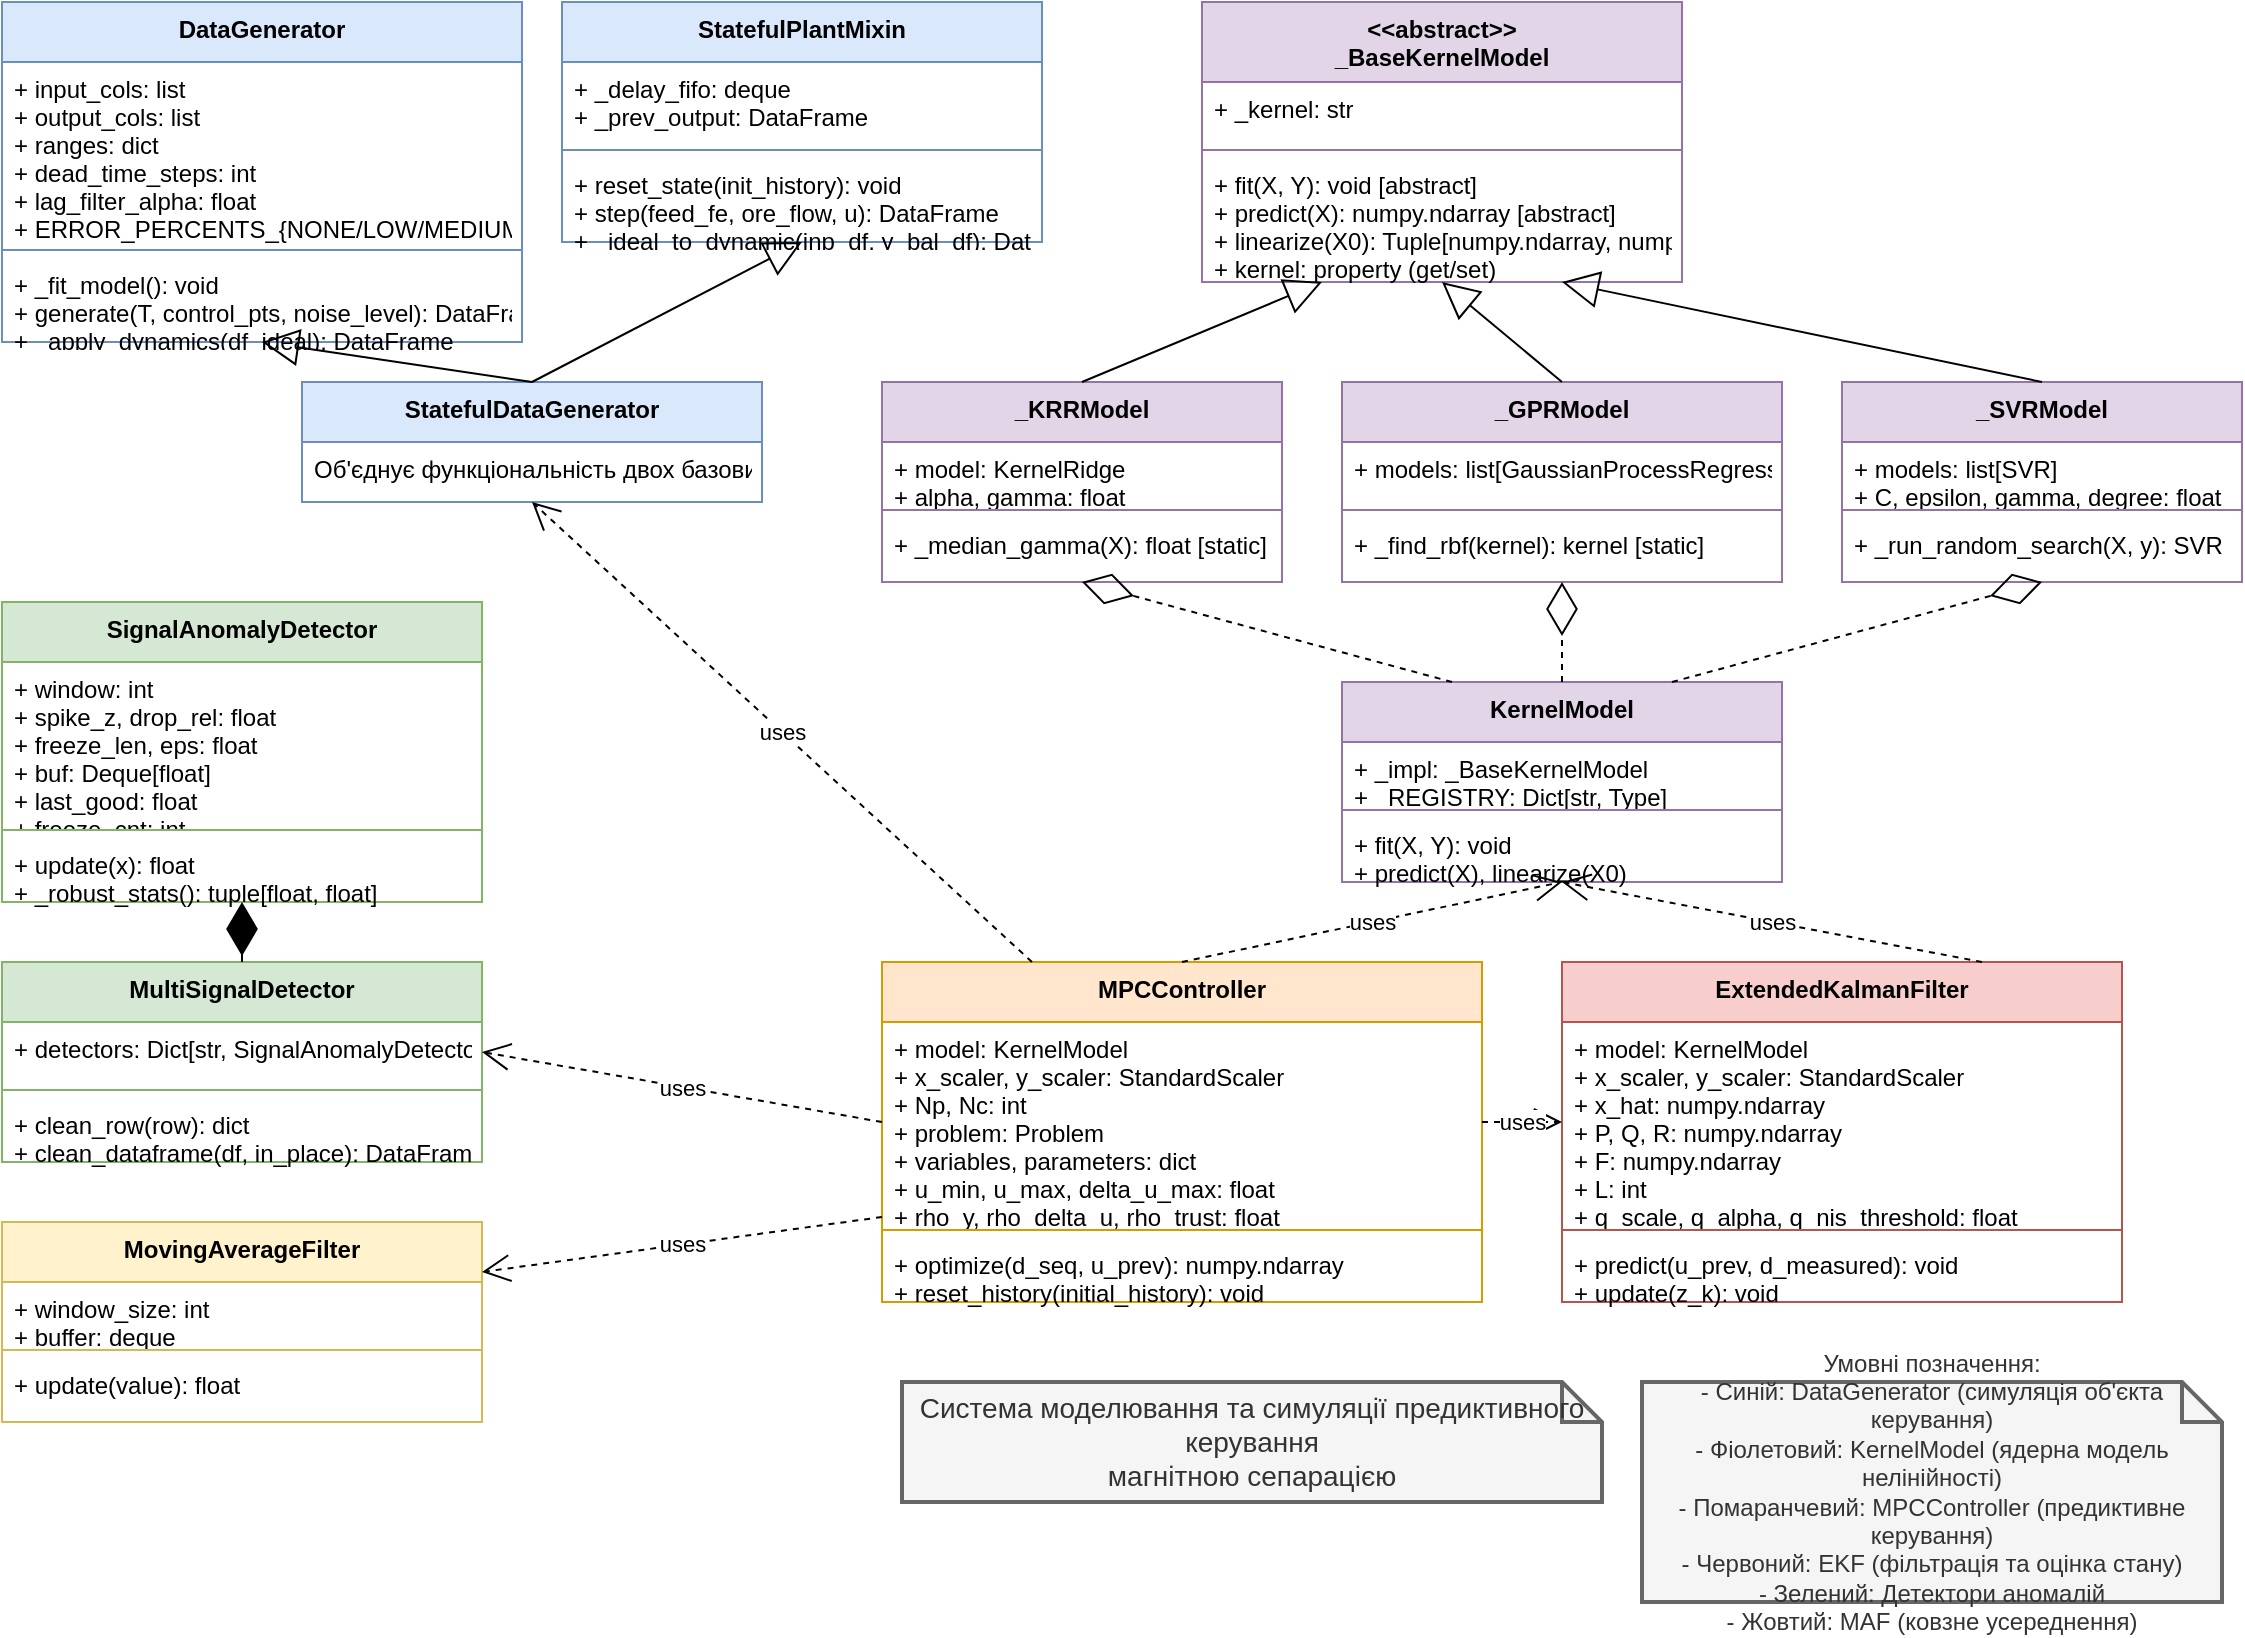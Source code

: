 <mxfile version="27.1.6">
  <diagram name="Архітектура системи симулятора" id="0oZlr6wj2YtqQhhAwclu">
    <mxGraphModel dx="1042" dy="527" grid="1" gridSize="10" guides="1" tooltips="1" connect="1" arrows="1" fold="1" page="1" pageScale="1" pageWidth="827" pageHeight="1169" math="0" shadow="0">
      <root>
        <mxCell id="0" />
        <mxCell id="1" parent="0" />
        <mxCell id="G0nTQ6949wHFBy6fARqo-1" value="DataGenerator" style="swimlane;fontStyle=1;align=center;verticalAlign=top;childLayout=stackLayout;horizontal=1;startSize=30;horizontalStack=0;resizeParent=1;resizeParentMax=0;resizeLast=0;collapsible=1;marginBottom=0;fillColor=#dae8fc;strokeColor=#6c8ebf;" vertex="1" parent="1">
          <mxGeometry x="80" y="40" width="260" height="170" as="geometry" />
        </mxCell>
        <mxCell id="G0nTQ6949wHFBy6fARqo-2" value="+ input_cols: list&#xa;+ output_cols: list&#xa;+ ranges: dict&#xa;+ dead_time_steps: int&#xa;+ lag_filter_alpha: float&#xa;+ ERROR_PERCENTS_{NONE/LOW/MEDIUM/HIGH}: dict" style="text;strokeColor=none;fillColor=none;align=left;verticalAlign=top;spacingLeft=4;spacingRight=4;overflow=hidden;rotatable=0;points=[[0,0.5],[1,0.5]];portConstraint=eastwest;" vertex="1" parent="G0nTQ6949wHFBy6fARqo-1">
          <mxGeometry y="30" width="260" height="90" as="geometry" />
        </mxCell>
        <mxCell id="G0nTQ6949wHFBy6fARqo-3" value="" style="line;strokeWidth=1;fillColor=none;align=left;verticalAlign=middle;spacingTop=-1;spacingLeft=3;spacingRight=3;rotatable=0;labelPosition=right;points=[];portConstraint=eastwest;strokeColor=inherit;" vertex="1" parent="G0nTQ6949wHFBy6fARqo-1">
          <mxGeometry y="120" width="260" height="8" as="geometry" />
        </mxCell>
        <mxCell id="G0nTQ6949wHFBy6fARqo-4" value="+ _fit_model(): void&#xa;+ generate(T, control_pts, noise_level): DataFrame&#xa;+ _apply_dynamics(df_ideal): DataFrame" style="text;strokeColor=none;fillColor=none;align=left;verticalAlign=top;spacingLeft=4;spacingRight=4;overflow=hidden;rotatable=0;points=[[0,0.5],[1,0.5]];portConstraint=eastwest;" vertex="1" parent="G0nTQ6949wHFBy6fARqo-1">
          <mxGeometry y="128" width="260" height="42" as="geometry" />
        </mxCell>
        <mxCell id="G0nTQ6949wHFBy6fARqo-5" value="StatefulPlantMixin" style="swimlane;fontStyle=1;align=center;verticalAlign=top;childLayout=stackLayout;horizontal=1;startSize=30;horizontalStack=0;resizeParent=1;resizeParentMax=0;resizeLast=0;collapsible=1;marginBottom=0;fillColor=#dae8fc;strokeColor=#6c8ebf;" vertex="1" parent="1">
          <mxGeometry x="360" y="40" width="240" height="120" as="geometry" />
        </mxCell>
        <mxCell id="G0nTQ6949wHFBy6fARqo-6" value="+ _delay_fifo: deque&#xa;+ _prev_output: DataFrame" style="text;strokeColor=none;fillColor=none;align=left;verticalAlign=top;spacingLeft=4;spacingRight=4;overflow=hidden;rotatable=0;points=[[0,0.5],[1,0.5]];portConstraint=eastwest;" vertex="1" parent="G0nTQ6949wHFBy6fARqo-5">
          <mxGeometry y="30" width="240" height="40" as="geometry" />
        </mxCell>
        <mxCell id="G0nTQ6949wHFBy6fARqo-7" value="" style="line;strokeWidth=1;fillColor=none;align=left;verticalAlign=middle;spacingTop=-1;spacingLeft=3;spacingRight=3;rotatable=0;labelPosition=right;points=[];portConstraint=eastwest;strokeColor=inherit;" vertex="1" parent="G0nTQ6949wHFBy6fARqo-5">
          <mxGeometry y="70" width="240" height="8" as="geometry" />
        </mxCell>
        <mxCell id="G0nTQ6949wHFBy6fARqo-8" value="+ reset_state(init_history): void&#xa;+ step(feed_fe, ore_flow, u): DataFrame&#xa;+ _ideal_to_dynamic(inp_df, y_bal_df): DataFrame" style="text;strokeColor=none;fillColor=none;align=left;verticalAlign=top;spacingLeft=4;spacingRight=4;overflow=hidden;rotatable=0;points=[[0,0.5],[1,0.5]];portConstraint=eastwest;" vertex="1" parent="G0nTQ6949wHFBy6fARqo-5">
          <mxGeometry y="78" width="240" height="42" as="geometry" />
        </mxCell>
        <mxCell id="G0nTQ6949wHFBy6fARqo-9" value="StatefulDataGenerator" style="swimlane;fontStyle=1;align=center;verticalAlign=top;childLayout=stackLayout;horizontal=1;startSize=30;horizontalStack=0;resizeParent=1;resizeParentMax=0;resizeLast=0;collapsible=1;marginBottom=0;fillColor=#dae8fc;strokeColor=#6c8ebf;" vertex="1" parent="1">
          <mxGeometry x="230" y="230" width="230" height="60" as="geometry" />
        </mxCell>
        <mxCell id="G0nTQ6949wHFBy6fARqo-10" value="Об&#39;єднує функціональність двох базових класів" style="text;strokeColor=none;fillColor=none;align=left;verticalAlign=top;spacingLeft=4;spacingRight=4;overflow=hidden;rotatable=0;points=[[0,0.5],[1,0.5]];portConstraint=eastwest;" vertex="1" parent="G0nTQ6949wHFBy6fARqo-9">
          <mxGeometry y="30" width="230" height="30" as="geometry" />
        </mxCell>
        <mxCell id="G0nTQ6949wHFBy6fARqo-11" value="" style="endArrow=block;endSize=16;endFill=0;html=1;rounded=0;exitX=0.5;exitY=0;exitDx=0;exitDy=0;entryX=0.5;entryY=1;entryDx=0;entryDy=0;" edge="1" parent="1" source="G0nTQ6949wHFBy6fARqo-9" target="G0nTQ6949wHFBy6fARqo-1">
          <mxGeometry width="160" relative="1" as="geometry">
            <mxPoint x="390" y="400" as="sourcePoint" />
            <mxPoint x="550" y="400" as="targetPoint" />
          </mxGeometry>
        </mxCell>
        <mxCell id="G0nTQ6949wHFBy6fARqo-12" value="" style="endArrow=block;endSize=16;endFill=0;html=1;rounded=0;exitX=0.5;exitY=0;exitDx=0;exitDy=0;entryX=0.5;entryY=1;entryDx=0;entryDy=0;" edge="1" parent="1" source="G0nTQ6949wHFBy6fARqo-9" target="G0nTQ6949wHFBy6fARqo-5">
          <mxGeometry width="160" relative="1" as="geometry">
            <mxPoint x="355" y="240" as="sourcePoint" />
            <mxPoint x="220" y="220" as="targetPoint" />
          </mxGeometry>
        </mxCell>
        <mxCell id="G0nTQ6949wHFBy6fARqo-13" value="&lt;&lt;abstract&gt;&gt;&#xa;_BaseKernelModel" style="swimlane;fontStyle=1;align=center;verticalAlign=top;childLayout=stackLayout;horizontal=1;startSize=40;horizontalStack=0;resizeParent=1;resizeParentMax=0;resizeLast=0;collapsible=1;marginBottom=0;fillColor=#e1d5e7;strokeColor=#9673a6;" vertex="1" parent="1">
          <mxGeometry x="680" y="40" width="240" height="140" as="geometry" />
        </mxCell>
        <mxCell id="G0nTQ6949wHFBy6fARqo-14" value="+ _kernel: str" style="text;strokeColor=none;fillColor=none;align=left;verticalAlign=top;spacingLeft=4;spacingRight=4;overflow=hidden;rotatable=0;points=[[0,0.5],[1,0.5]];portConstraint=eastwest;" vertex="1" parent="G0nTQ6949wHFBy6fARqo-13">
          <mxGeometry y="40" width="240" height="30" as="geometry" />
        </mxCell>
        <mxCell id="G0nTQ6949wHFBy6fARqo-15" value="" style="line;strokeWidth=1;fillColor=none;align=left;verticalAlign=middle;spacingTop=-1;spacingLeft=3;spacingRight=3;rotatable=0;labelPosition=right;points=[];portConstraint=eastwest;strokeColor=inherit;" vertex="1" parent="G0nTQ6949wHFBy6fARqo-13">
          <mxGeometry y="70" width="240" height="8" as="geometry" />
        </mxCell>
        <mxCell id="G0nTQ6949wHFBy6fARqo-16" value="+ fit(X, Y): void [abstract]&#xa;+ predict(X): numpy.ndarray [abstract]&#xa;+ linearize(X0): Tuple[numpy.ndarray, numpy.ndarray] [abstract]&#xa;+ kernel: property (get/set)" style="text;strokeColor=none;fillColor=none;align=left;verticalAlign=top;spacingLeft=4;spacingRight=4;overflow=hidden;rotatable=0;points=[[0,0.5],[1,0.5]];portConstraint=eastwest;" vertex="1" parent="G0nTQ6949wHFBy6fARqo-13">
          <mxGeometry y="78" width="240" height="62" as="geometry" />
        </mxCell>
        <mxCell id="G0nTQ6949wHFBy6fARqo-17" value="_KRRModel" style="swimlane;fontStyle=1;align=center;verticalAlign=top;childLayout=stackLayout;horizontal=1;startSize=30;horizontalStack=0;resizeParent=1;resizeParentMax=0;resizeLast=0;collapsible=1;marginBottom=0;fillColor=#e1d5e7;strokeColor=#9673a6;" vertex="1" parent="1">
          <mxGeometry x="520" y="230" width="200" height="100" as="geometry" />
        </mxCell>
        <mxCell id="G0nTQ6949wHFBy6fARqo-18" value="+ model: KernelRidge&#xa;+ alpha, gamma: float" style="text;strokeColor=none;fillColor=none;align=left;verticalAlign=top;spacingLeft=4;spacingRight=4;overflow=hidden;rotatable=0;points=[[0,0.5],[1,0.5]];portConstraint=eastwest;" vertex="1" parent="G0nTQ6949wHFBy6fARqo-17">
          <mxGeometry y="30" width="200" height="30" as="geometry" />
        </mxCell>
        <mxCell id="G0nTQ6949wHFBy6fARqo-19" value="" style="line;strokeWidth=1;fillColor=none;align=left;verticalAlign=middle;spacingTop=-1;spacingLeft=3;spacingRight=3;rotatable=0;labelPosition=right;points=[];portConstraint=eastwest;strokeColor=inherit;" vertex="1" parent="G0nTQ6949wHFBy6fARqo-17">
          <mxGeometry y="60" width="200" height="8" as="geometry" />
        </mxCell>
        <mxCell id="G0nTQ6949wHFBy6fARqo-20" value="+ _median_gamma(X): float [static]" style="text;strokeColor=none;fillColor=none;align=left;verticalAlign=top;spacingLeft=4;spacingRight=4;overflow=hidden;rotatable=0;points=[[0,0.5],[1,0.5]];portConstraint=eastwest;" vertex="1" parent="G0nTQ6949wHFBy6fARqo-17">
          <mxGeometry y="68" width="200" height="32" as="geometry" />
        </mxCell>
        <mxCell id="G0nTQ6949wHFBy6fARqo-21" value="_GPRModel" style="swimlane;fontStyle=1;align=center;verticalAlign=top;childLayout=stackLayout;horizontal=1;startSize=30;horizontalStack=0;resizeParent=1;resizeParentMax=0;resizeLast=0;collapsible=1;marginBottom=0;fillColor=#e1d5e7;strokeColor=#9673a6;" vertex="1" parent="1">
          <mxGeometry x="750" y="230" width="220" height="100" as="geometry" />
        </mxCell>
        <mxCell id="G0nTQ6949wHFBy6fARqo-22" value="+ models: list[GaussianProcessRegressor]" style="text;strokeColor=none;fillColor=none;align=left;verticalAlign=top;spacingLeft=4;spacingRight=4;overflow=hidden;rotatable=0;points=[[0,0.5],[1,0.5]];portConstraint=eastwest;" vertex="1" parent="G0nTQ6949wHFBy6fARqo-21">
          <mxGeometry y="30" width="220" height="30" as="geometry" />
        </mxCell>
        <mxCell id="G0nTQ6949wHFBy6fARqo-23" value="" style="line;strokeWidth=1;fillColor=none;align=left;verticalAlign=middle;spacingTop=-1;spacingLeft=3;spacingRight=3;rotatable=0;labelPosition=right;points=[];portConstraint=eastwest;strokeColor=inherit;" vertex="1" parent="G0nTQ6949wHFBy6fARqo-21">
          <mxGeometry y="60" width="220" height="8" as="geometry" />
        </mxCell>
        <mxCell id="G0nTQ6949wHFBy6fARqo-24" value="+ _find_rbf(kernel): kernel [static]" style="text;strokeColor=none;fillColor=none;align=left;verticalAlign=top;spacingLeft=4;spacingRight=4;overflow=hidden;rotatable=0;points=[[0,0.5],[1,0.5]];portConstraint=eastwest;" vertex="1" parent="G0nTQ6949wHFBy6fARqo-21">
          <mxGeometry y="68" width="220" height="32" as="geometry" />
        </mxCell>
        <mxCell id="G0nTQ6949wHFBy6fARqo-25" value="_SVRModel" style="swimlane;fontStyle=1;align=center;verticalAlign=top;childLayout=stackLayout;horizontal=1;startSize=30;horizontalStack=0;resizeParent=1;resizeParentMax=0;resizeLast=0;collapsible=1;marginBottom=0;fillColor=#e1d5e7;strokeColor=#9673a6;" vertex="1" parent="1">
          <mxGeometry x="1000" y="230" width="200" height="100" as="geometry" />
        </mxCell>
        <mxCell id="G0nTQ6949wHFBy6fARqo-26" value="+ models: list[SVR]&#xa;+ C, epsilon, gamma, degree: float" style="text;strokeColor=none;fillColor=none;align=left;verticalAlign=top;spacingLeft=4;spacingRight=4;overflow=hidden;rotatable=0;points=[[0,0.5],[1,0.5]];portConstraint=eastwest;" vertex="1" parent="G0nTQ6949wHFBy6fARqo-25">
          <mxGeometry y="30" width="200" height="30" as="geometry" />
        </mxCell>
        <mxCell id="G0nTQ6949wHFBy6fARqo-27" value="" style="line;strokeWidth=1;fillColor=none;align=left;verticalAlign=middle;spacingTop=-1;spacingLeft=3;spacingRight=3;rotatable=0;labelPosition=right;points=[];portConstraint=eastwest;strokeColor=inherit;" vertex="1" parent="G0nTQ6949wHFBy6fARqo-25">
          <mxGeometry y="60" width="200" height="8" as="geometry" />
        </mxCell>
        <mxCell id="G0nTQ6949wHFBy6fARqo-28" value="+ _run_random_search(X, y): SVR" style="text;strokeColor=none;fillColor=none;align=left;verticalAlign=top;spacingLeft=4;spacingRight=4;overflow=hidden;rotatable=0;points=[[0,0.5],[1,0.5]];portConstraint=eastwest;" vertex="1" parent="G0nTQ6949wHFBy6fARqo-25">
          <mxGeometry y="68" width="200" height="32" as="geometry" />
        </mxCell>
        <mxCell id="G0nTQ6949wHFBy6fARqo-29" value="KernelModel" style="swimlane;fontStyle=1;align=center;verticalAlign=top;childLayout=stackLayout;horizontal=1;startSize=30;horizontalStack=0;resizeParent=1;resizeParentMax=0;resizeLast=0;collapsible=1;marginBottom=0;fillColor=#e1d5e7;strokeColor=#9673a6;" vertex="1" parent="1">
          <mxGeometry x="750" y="380" width="220" height="100" as="geometry" />
        </mxCell>
        <mxCell id="G0nTQ6949wHFBy6fARqo-30" value="+ _impl: _BaseKernelModel&#xa;+ _REGISTRY: Dict[str, Type]" style="text;strokeColor=none;fillColor=none;align=left;verticalAlign=top;spacingLeft=4;spacingRight=4;overflow=hidden;rotatable=0;points=[[0,0.5],[1,0.5]];portConstraint=eastwest;" vertex="1" parent="G0nTQ6949wHFBy6fARqo-29">
          <mxGeometry y="30" width="220" height="30" as="geometry" />
        </mxCell>
        <mxCell id="G0nTQ6949wHFBy6fARqo-31" value="" style="line;strokeWidth=1;fillColor=none;align=left;verticalAlign=middle;spacingTop=-1;spacingLeft=3;spacingRight=3;rotatable=0;labelPosition=right;points=[];portConstraint=eastwest;strokeColor=inherit;" vertex="1" parent="G0nTQ6949wHFBy6fARqo-29">
          <mxGeometry y="60" width="220" height="8" as="geometry" />
        </mxCell>
        <mxCell id="G0nTQ6949wHFBy6fARqo-32" value="+ fit(X, Y): void&#xa;+ predict(X), linearize(X0)" style="text;strokeColor=none;fillColor=none;align=left;verticalAlign=top;spacingLeft=4;spacingRight=4;overflow=hidden;rotatable=0;points=[[0,0.5],[1,0.5]];portConstraint=eastwest;" vertex="1" parent="G0nTQ6949wHFBy6fARqo-29">
          <mxGeometry y="68" width="220" height="32" as="geometry" />
        </mxCell>
        <mxCell id="G0nTQ6949wHFBy6fARqo-33" value="" style="endArrow=block;endSize=16;endFill=0;html=1;rounded=0;exitX=0.5;exitY=0;exitDx=0;exitDy=0;entryX=0.25;entryY=1;entryDx=0;entryDy=0;" edge="1" parent="1" source="G0nTQ6949wHFBy6fARqo-17" target="G0nTQ6949wHFBy6fARqo-13">
          <mxGeometry width="160" relative="1" as="geometry">
            <mxPoint x="390" y="400" as="sourcePoint" />
            <mxPoint x="550" y="400" as="targetPoint" />
          </mxGeometry>
        </mxCell>
        <mxCell id="G0nTQ6949wHFBy6fARqo-34" value="" style="endArrow=block;endSize=16;endFill=0;html=1;rounded=0;exitX=0.5;exitY=0;exitDx=0;exitDy=0;entryX=0.5;entryY=1;entryDx=0;entryDy=0;" edge="1" parent="1" source="G0nTQ6949wHFBy6fARqo-21" target="G0nTQ6949wHFBy6fARqo-13">
          <mxGeometry width="160" relative="1" as="geometry">
            <mxPoint x="620" y="240" as="sourcePoint" />
            <mxPoint x="740" y="190" as="targetPoint" />
          </mxGeometry>
        </mxCell>
        <mxCell id="G0nTQ6949wHFBy6fARqo-35" value="" style="endArrow=block;endSize=16;endFill=0;html=1;rounded=0;exitX=0.5;exitY=0;exitDx=0;exitDy=0;entryX=0.75;entryY=1;entryDx=0;entryDy=0;" edge="1" parent="1" source="G0nTQ6949wHFBy6fARqo-25" target="G0nTQ6949wHFBy6fARqo-13">
          <mxGeometry width="160" relative="1" as="geometry">
            <mxPoint x="870" y="240" as="sourcePoint" />
            <mxPoint x="810" y="190" as="targetPoint" />
          </mxGeometry>
        </mxCell>
        <mxCell id="G0nTQ6949wHFBy6fARqo-36" value="" style="endArrow=diamondThin;endFill=0;endSize=24;html=1;rounded=0;exitX=0.5;exitY=0;exitDx=0;exitDy=0;entryX=0.5;entryY=1;entryDx=0;entryDy=0;dashed=1;" edge="1" parent="1" source="G0nTQ6949wHFBy6fARqo-29" target="G0nTQ6949wHFBy6fARqo-21">
          <mxGeometry width="160" relative="1" as="geometry">
            <mxPoint x="730" y="380" as="sourcePoint" />
            <mxPoint x="890" y="380" as="targetPoint" />
          </mxGeometry>
        </mxCell>
        <mxCell id="G0nTQ6949wHFBy6fARqo-37" value="" style="endArrow=diamondThin;endFill=0;endSize=24;html=1;rounded=0;exitX=0.25;exitY=0;exitDx=0;exitDy=0;entryX=0.5;entryY=1;entryDx=0;entryDy=0;dashed=1;" edge="1" parent="1" source="G0nTQ6949wHFBy6fARqo-29" target="G0nTQ6949wHFBy6fARqo-17">
          <mxGeometry width="160" relative="1" as="geometry">
            <mxPoint x="770" y="390" as="sourcePoint" />
            <mxPoint x="870" y="340" as="targetPoint" />
          </mxGeometry>
        </mxCell>
        <mxCell id="G0nTQ6949wHFBy6fARqo-38" value="" style="endArrow=diamondThin;endFill=0;endSize=24;html=1;rounded=0;exitX=0.75;exitY=0;exitDx=0;exitDy=0;entryX=0.5;entryY=1;entryDx=0;entryDy=0;dashed=1;" edge="1" parent="1" source="G0nTQ6949wHFBy6fARqo-29" target="G0nTQ6949wHFBy6fARqo-25">
          <mxGeometry width="160" relative="1" as="geometry">
            <mxPoint x="780" y="400" as="sourcePoint" />
            <mxPoint x="880" y="350" as="targetPoint" />
          </mxGeometry>
        </mxCell>
        <mxCell id="G0nTQ6949wHFBy6fARqo-39" value="MPCController" style="swimlane;fontStyle=1;align=center;verticalAlign=top;childLayout=stackLayout;horizontal=1;startSize=30;horizontalStack=0;resizeParent=1;resizeParentMax=0;resizeLast=0;collapsible=1;marginBottom=0;fillColor=#ffe6cc;strokeColor=#d79b00;" vertex="1" parent="1">
          <mxGeometry x="520" y="520" width="300" height="170" as="geometry" />
        </mxCell>
        <mxCell id="G0nTQ6949wHFBy6fARqo-40" value="+ model: KernelModel&#xa;+ x_scaler, y_scaler: StandardScaler&#xa;+ Np, Nc: int&#xa;+ problem: Problem&#xa;+ variables, parameters: dict&#xa;+ u_min, u_max, delta_u_max: float&#xa;+ rho_y, rho_delta_u, rho_trust: float" style="text;strokeColor=none;fillColor=none;align=left;verticalAlign=top;spacingLeft=4;spacingRight=4;overflow=hidden;rotatable=0;points=[[0,0.5],[1,0.5]];portConstraint=eastwest;" vertex="1" parent="G0nTQ6949wHFBy6fARqo-39">
          <mxGeometry y="30" width="300" height="100" as="geometry" />
        </mxCell>
        <mxCell id="G0nTQ6949wHFBy6fARqo-41" value="" style="line;strokeWidth=1;fillColor=none;align=left;verticalAlign=middle;spacingTop=-1;spacingLeft=3;spacingRight=3;rotatable=0;labelPosition=right;points=[];portConstraint=eastwest;strokeColor=inherit;" vertex="1" parent="G0nTQ6949wHFBy6fARqo-39">
          <mxGeometry y="130" width="300" height="8" as="geometry" />
        </mxCell>
        <mxCell id="G0nTQ6949wHFBy6fARqo-42" value="+ optimize(d_seq, u_prev): numpy.ndarray&#xa;+ reset_history(initial_history): void" style="text;strokeColor=none;fillColor=none;align=left;verticalAlign=top;spacingLeft=4;spacingRight=4;overflow=hidden;rotatable=0;points=[[0,0.5],[1,0.5]];portConstraint=eastwest;" vertex="1" parent="G0nTQ6949wHFBy6fARqo-39">
          <mxGeometry y="138" width="300" height="32" as="geometry" />
        </mxCell>
        <mxCell id="G0nTQ6949wHFBy6fARqo-43" value="ExtendedKalmanFilter" style="swimlane;fontStyle=1;align=center;verticalAlign=top;childLayout=stackLayout;horizontal=1;startSize=30;horizontalStack=0;resizeParent=1;resizeParentMax=0;resizeLast=0;collapsible=1;marginBottom=0;fillColor=#f8cecc;strokeColor=#b85450;" vertex="1" parent="1">
          <mxGeometry x="860" y="520" width="280" height="170" as="geometry" />
        </mxCell>
        <mxCell id="G0nTQ6949wHFBy6fARqo-44" value="+ model: KernelModel&#xa;+ x_scaler, y_scaler: StandardScaler&#xa;+ x_hat: numpy.ndarray&#xa;+ P, Q, R: numpy.ndarray&#xa;+ F: numpy.ndarray&#xa;+ L: int&#xa;+ q_scale, q_alpha, q_nis_threshold: float" style="text;strokeColor=none;fillColor=none;align=left;verticalAlign=top;spacingLeft=4;spacingRight=4;overflow=hidden;rotatable=0;points=[[0,0.5],[1,0.5]];portConstraint=eastwest;" vertex="1" parent="G0nTQ6949wHFBy6fARqo-43">
          <mxGeometry y="30" width="280" height="100" as="geometry" />
        </mxCell>
        <mxCell id="G0nTQ6949wHFBy6fARqo-45" value="" style="line;strokeWidth=1;fillColor=none;align=left;verticalAlign=middle;spacingTop=-1;spacingLeft=3;spacingRight=3;rotatable=0;labelPosition=right;points=[];portConstraint=eastwest;strokeColor=inherit;" vertex="1" parent="G0nTQ6949wHFBy6fARqo-43">
          <mxGeometry y="130" width="280" height="8" as="geometry" />
        </mxCell>
        <mxCell id="G0nTQ6949wHFBy6fARqo-46" value="+ predict(u_prev, d_measured): void&#xa;+ update(z_k): void" style="text;strokeColor=none;fillColor=none;align=left;verticalAlign=top;spacingLeft=4;spacingRight=4;overflow=hidden;rotatable=0;points=[[0,0.5],[1,0.5]];portConstraint=eastwest;" vertex="1" parent="G0nTQ6949wHFBy6fARqo-43">
          <mxGeometry y="138" width="280" height="32" as="geometry" />
        </mxCell>
        <mxCell id="G0nTQ6949wHFBy6fARqo-47" value="SignalAnomalyDetector" style="swimlane;fontStyle=1;align=center;verticalAlign=top;childLayout=stackLayout;horizontal=1;startSize=30;horizontalStack=0;resizeParent=1;resizeParentMax=0;resizeLast=0;collapsible=1;marginBottom=0;fillColor=#d5e8d4;strokeColor=#82b366;" vertex="1" parent="1">
          <mxGeometry x="80" y="340" width="240" height="150" as="geometry" />
        </mxCell>
        <mxCell id="G0nTQ6949wHFBy6fARqo-48" value="+ window: int&#xa;+ spike_z, drop_rel: float&#xa;+ freeze_len, eps: float&#xa;+ buf: Deque[float]&#xa;+ last_good: float&#xa;+ freeze_cnt: int" style="text;strokeColor=none;fillColor=none;align=left;verticalAlign=top;spacingLeft=4;spacingRight=4;overflow=hidden;rotatable=0;points=[[0,0.5],[1,0.5]];portConstraint=eastwest;" vertex="1" parent="G0nTQ6949wHFBy6fARqo-47">
          <mxGeometry y="30" width="240" height="80" as="geometry" />
        </mxCell>
        <mxCell id="G0nTQ6949wHFBy6fARqo-49" value="" style="line;strokeWidth=1;fillColor=none;align=left;verticalAlign=middle;spacingTop=-1;spacingLeft=3;spacingRight=3;rotatable=0;labelPosition=right;points=[];portConstraint=eastwest;strokeColor=inherit;" vertex="1" parent="G0nTQ6949wHFBy6fARqo-47">
          <mxGeometry y="110" width="240" height="8" as="geometry" />
        </mxCell>
        <mxCell id="G0nTQ6949wHFBy6fARqo-50" value="+ update(x): float&#xa;+ _robust_stats(): tuple[float, float]" style="text;strokeColor=none;fillColor=none;align=left;verticalAlign=top;spacingLeft=4;spacingRight=4;overflow=hidden;rotatable=0;points=[[0,0.5],[1,0.5]];portConstraint=eastwest;" vertex="1" parent="G0nTQ6949wHFBy6fARqo-47">
          <mxGeometry y="118" width="240" height="32" as="geometry" />
        </mxCell>
        <mxCell id="G0nTQ6949wHFBy6fARqo-51" value="MultiSignalDetector" style="swimlane;fontStyle=1;align=center;verticalAlign=top;childLayout=stackLayout;horizontal=1;startSize=30;horizontalStack=0;resizeParent=1;resizeParentMax=0;resizeLast=0;collapsible=1;marginBottom=0;fillColor=#d5e8d4;strokeColor=#82b366;" vertex="1" parent="1">
          <mxGeometry x="80" y="520" width="240" height="100" as="geometry" />
        </mxCell>
        <mxCell id="G0nTQ6949wHFBy6fARqo-52" value="+ detectors: Dict[str, SignalAnomalyDetector]" style="text;strokeColor=none;fillColor=none;align=left;verticalAlign=top;spacingLeft=4;spacingRight=4;overflow=hidden;rotatable=0;points=[[0,0.5],[1,0.5]];portConstraint=eastwest;" vertex="1" parent="G0nTQ6949wHFBy6fARqo-51">
          <mxGeometry y="30" width="240" height="30" as="geometry" />
        </mxCell>
        <mxCell id="G0nTQ6949wHFBy6fARqo-53" value="" style="line;strokeWidth=1;fillColor=none;align=left;verticalAlign=middle;spacingTop=-1;spacingLeft=3;spacingRight=3;rotatable=0;labelPosition=right;points=[];portConstraint=eastwest;strokeColor=inherit;" vertex="1" parent="G0nTQ6949wHFBy6fARqo-51">
          <mxGeometry y="60" width="240" height="8" as="geometry" />
        </mxCell>
        <mxCell id="G0nTQ6949wHFBy6fARqo-54" value="+ clean_row(row): dict&#xa;+ clean_dataframe(df, in_place): DataFrame" style="text;strokeColor=none;fillColor=none;align=left;verticalAlign=top;spacingLeft=4;spacingRight=4;overflow=hidden;rotatable=0;points=[[0,0.5],[1,0.5]];portConstraint=eastwest;" vertex="1" parent="G0nTQ6949wHFBy6fARqo-51">
          <mxGeometry y="68" width="240" height="32" as="geometry" />
        </mxCell>
        <mxCell id="G0nTQ6949wHFBy6fARqo-55" value="" style="endArrow=diamondThin;endFill=1;endSize=24;html=1;rounded=0;exitX=0.5;exitY=0;exitDx=0;exitDy=0;entryX=0.5;entryY=1;entryDx=0;entryDy=0;" edge="1" parent="1" source="G0nTQ6949wHFBy6fARqo-51" target="G0nTQ6949wHFBy6fARqo-47">
          <mxGeometry width="160" relative="1" as="geometry">
            <mxPoint x="370" y="550" as="sourcePoint" />
            <mxPoint x="530" y="550" as="targetPoint" />
          </mxGeometry>
        </mxCell>
        <mxCell id="G0nTQ6949wHFBy6fARqo-56" value="MovingAverageFilter" style="swimlane;fontStyle=1;align=center;verticalAlign=top;childLayout=stackLayout;horizontal=1;startSize=30;horizontalStack=0;resizeParent=1;resizeParentMax=0;resizeLast=0;collapsible=1;marginBottom=0;fillColor=#fff2cc;strokeColor=#d6b656;" vertex="1" parent="1">
          <mxGeometry x="80" y="650" width="240" height="100" as="geometry" />
        </mxCell>
        <mxCell id="G0nTQ6949wHFBy6fARqo-57" value="+ window_size: int&#xa;+ buffer: deque" style="text;strokeColor=none;fillColor=none;align=left;verticalAlign=top;spacingLeft=4;spacingRight=4;overflow=hidden;rotatable=0;points=[[0,0.5],[1,0.5]];portConstraint=eastwest;" vertex="1" parent="G0nTQ6949wHFBy6fARqo-56">
          <mxGeometry y="30" width="240" height="30" as="geometry" />
        </mxCell>
        <mxCell id="G0nTQ6949wHFBy6fARqo-58" value="" style="line;strokeWidth=1;fillColor=none;align=left;verticalAlign=middle;spacingTop=-1;spacingLeft=3;spacingRight=3;rotatable=0;labelPosition=right;points=[];portConstraint=eastwest;strokeColor=inherit;" vertex="1" parent="G0nTQ6949wHFBy6fARqo-56">
          <mxGeometry y="60" width="240" height="8" as="geometry" />
        </mxCell>
        <mxCell id="G0nTQ6949wHFBy6fARqo-59" value="+ update(value): float" style="text;strokeColor=none;fillColor=none;align=left;verticalAlign=top;spacingLeft=4;spacingRight=4;overflow=hidden;rotatable=0;points=[[0,0.5],[1,0.5]];portConstraint=eastwest;" vertex="1" parent="G0nTQ6949wHFBy6fARqo-56">
          <mxGeometry y="68" width="240" height="32" as="geometry" />
        </mxCell>
        <mxCell id="G0nTQ6949wHFBy6fARqo-60" value="uses" style="endArrow=open;endSize=12;dashed=1;html=1;rounded=0;exitX=1;exitY=0.5;exitDx=0;exitDy=0;entryX=0;entryY=0.5;entryDx=0;entryDy=0;" edge="1" parent="1" source="G0nTQ6949wHFBy6fARqo-40" target="G0nTQ6949wHFBy6fARqo-44">
          <mxGeometry width="160" relative="1" as="geometry">
            <mxPoint x="370" y="550" as="sourcePoint" />
            <mxPoint x="530" y="550" as="targetPoint" />
          </mxGeometry>
        </mxCell>
        <mxCell id="G0nTQ6949wHFBy6fARqo-61" value="uses" style="endArrow=open;endSize=12;dashed=1;html=1;rounded=0;exitX=0.5;exitY=0;exitDx=0;exitDy=0;entryX=0.5;entryY=1;entryDx=0;entryDy=0;" edge="1" parent="1" source="G0nTQ6949wHFBy6fARqo-39" target="G0nTQ6949wHFBy6fARqo-29">
          <mxGeometry width="160" relative="1" as="geometry">
            <mxPoint x="610" y="520" as="sourcePoint" />
            <mxPoint x="770" y="520" as="targetPoint" />
          </mxGeometry>
        </mxCell>
        <mxCell id="G0nTQ6949wHFBy6fARqo-62" value="uses" style="endArrow=open;endSize=12;dashed=1;html=1;rounded=0;exitX=0.75;exitY=0;exitDx=0;exitDy=0;entryX=0.5;entryY=1;entryDx=0;entryDy=0;" edge="1" parent="1" source="G0nTQ6949wHFBy6fARqo-43" target="G0nTQ6949wHFBy6fARqo-29">
          <mxGeometry width="160" relative="1" as="geometry">
            <mxPoint x="840" y="520" as="sourcePoint" />
            <mxPoint x="1000" y="520" as="targetPoint" />
          </mxGeometry>
        </mxCell>
        <mxCell id="G0nTQ6949wHFBy6fARqo-63" value="uses" style="endArrow=open;endSize=12;dashed=1;html=1;rounded=0;exitX=0;exitY=0.5;exitDx=0;exitDy=0;entryX=1;entryY=0.5;entryDx=0;entryDy=0;" edge="1" parent="1" source="G0nTQ6949wHFBy6fARqo-40" target="G0nTQ6949wHFBy6fARqo-52">
          <mxGeometry width="160" relative="1" as="geometry">
            <mxPoint x="370" y="550" as="sourcePoint" />
            <mxPoint x="530" y="550" as="targetPoint" />
          </mxGeometry>
        </mxCell>
        <mxCell id="G0nTQ6949wHFBy6fARqo-64" value="uses" style="endArrow=open;endSize=12;dashed=1;html=1;rounded=0;exitX=0;exitY=0.75;exitDx=0;exitDy=0;entryX=1;entryY=0.25;entryDx=0;entryDy=0;" edge="1" parent="1" source="G0nTQ6949wHFBy6fARqo-39" target="G0nTQ6949wHFBy6fARqo-56">
          <mxGeometry width="160" relative="1" as="geometry">
            <mxPoint x="370" y="550" as="sourcePoint" />
            <mxPoint x="530" y="550" as="targetPoint" />
          </mxGeometry>
        </mxCell>
        <mxCell id="G0nTQ6949wHFBy6fARqo-65" value="uses" style="endArrow=open;endSize=12;dashed=1;html=1;rounded=0;exitX=0.25;exitY=0;exitDx=0;exitDy=0;entryX=0.5;entryY=1;entryDx=0;entryDy=0;" edge="1" parent="1" source="G0nTQ6949wHFBy6fARqo-39" target="G0nTQ6949wHFBy6fARqo-9">
          <mxGeometry width="160" relative="1" as="geometry">
            <mxPoint x="370" y="550" as="sourcePoint" />
            <mxPoint x="530" y="550" as="targetPoint" />
          </mxGeometry>
        </mxCell>
        <mxCell id="G0nTQ6949wHFBy6fARqo-66" value="Система моделювання та симуляції предиктивного керування&#xa;магнітною сепарацією" style="shape=note;strokeWidth=2;fontSize=14;size=20;whiteSpace=wrap;html=1;fillColor=#f5f5f5;strokeColor=#666666;fontColor=#333333;" vertex="1" parent="1">
          <mxGeometry x="530" y="730" width="350" height="60" as="geometry" />
        </mxCell>
        <mxCell id="G0nTQ6949wHFBy6fARqo-67" value="Умовні позначення:&#xa;- Синій: DataGenerator (симуляція об&#39;єкта керування)&#xa;- Фіолетовий: KernelModel (ядерна модель нелінійності)&#xa;- Помаранчевий: MPCController (предиктивне керування)&#xa;- Червоний: EKF (фільтрація та оцінка стану)&#xa;- Зелений: Детектори аномалій&#xa;- Жовтий: MAF (ковзне усереднення)" style="shape=note;strokeWidth=2;fontSize=12;size=20;whiteSpace=wrap;html=1;fillColor=#f5f5f5;strokeColor=#666666;fontColor=#333333;" vertex="1" parent="1">
          <mxGeometry x="900" y="730" width="290" height="110" as="geometry" />
        </mxCell>
      </root>
    </mxGraphModel>
  </diagram>
</mxfile>

